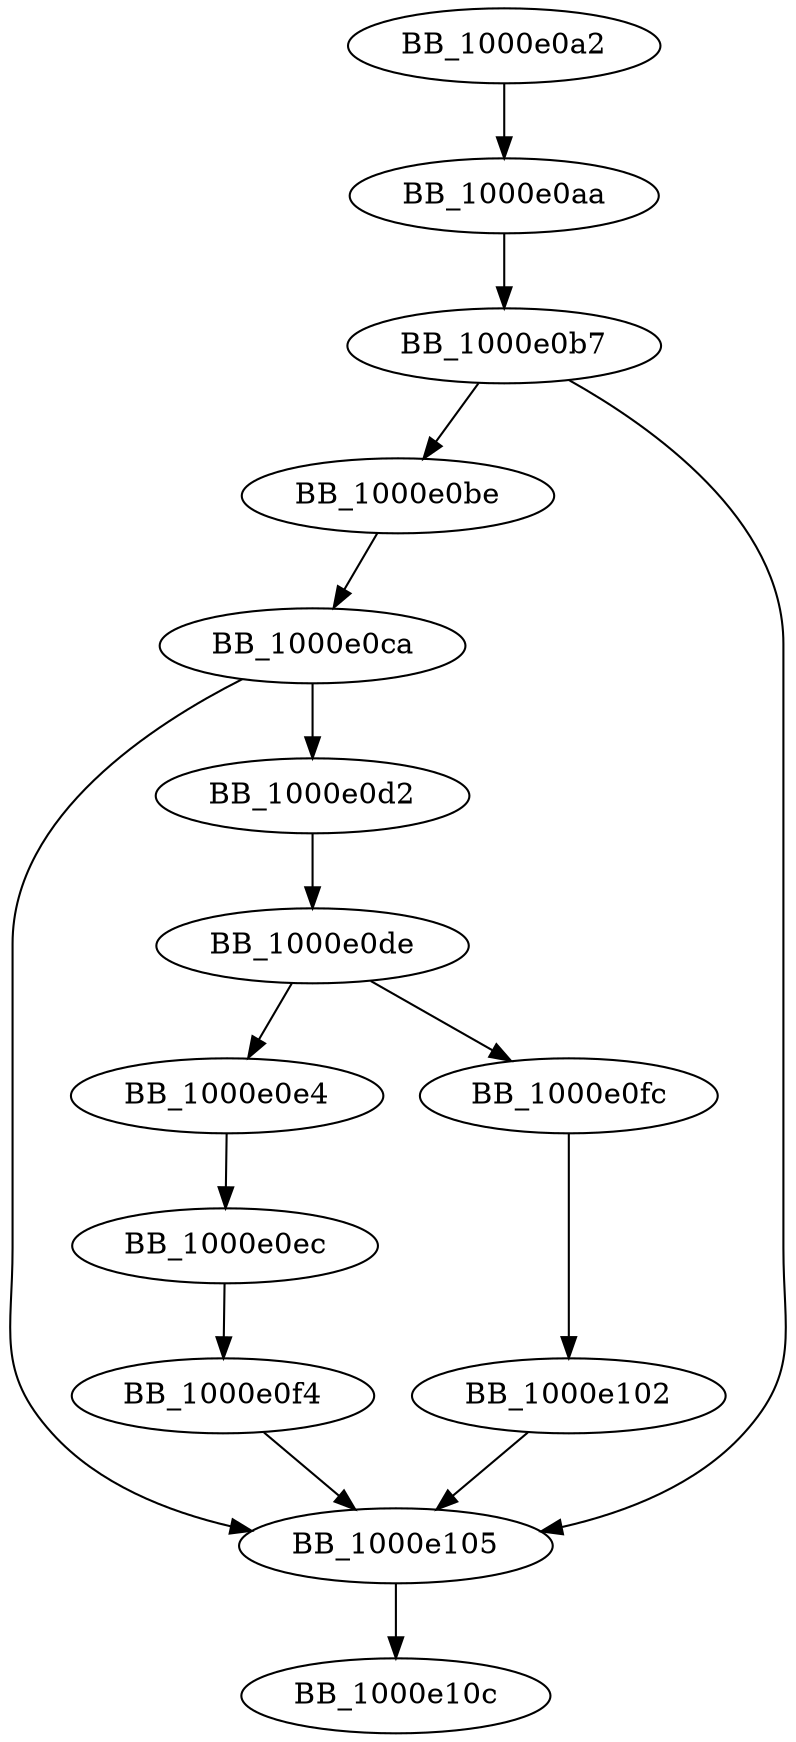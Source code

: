 DiGraph __getptd_noexit{
BB_1000e0a2->BB_1000e0aa
BB_1000e0aa->BB_1000e0b7
BB_1000e0b7->BB_1000e0be
BB_1000e0b7->BB_1000e105
BB_1000e0be->BB_1000e0ca
BB_1000e0ca->BB_1000e0d2
BB_1000e0ca->BB_1000e105
BB_1000e0d2->BB_1000e0de
BB_1000e0de->BB_1000e0e4
BB_1000e0de->BB_1000e0fc
BB_1000e0e4->BB_1000e0ec
BB_1000e0ec->BB_1000e0f4
BB_1000e0f4->BB_1000e105
BB_1000e0fc->BB_1000e102
BB_1000e102->BB_1000e105
BB_1000e105->BB_1000e10c
}

